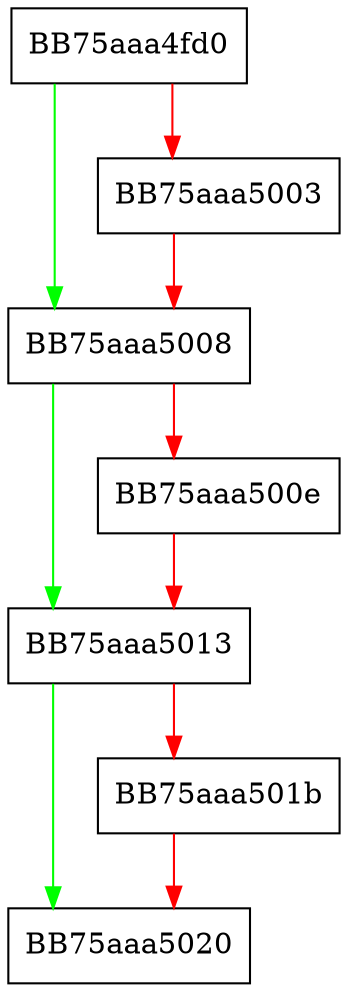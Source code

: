 digraph RpfAPI_MpContainerAnalyze {
  node [shape="box"];
  graph [splines=ortho];
  BB75aaa4fd0 -> BB75aaa5008 [color="green"];
  BB75aaa4fd0 -> BB75aaa5003 [color="red"];
  BB75aaa5003 -> BB75aaa5008 [color="red"];
  BB75aaa5008 -> BB75aaa5013 [color="green"];
  BB75aaa5008 -> BB75aaa500e [color="red"];
  BB75aaa500e -> BB75aaa5013 [color="red"];
  BB75aaa5013 -> BB75aaa5020 [color="green"];
  BB75aaa5013 -> BB75aaa501b [color="red"];
  BB75aaa501b -> BB75aaa5020 [color="red"];
}